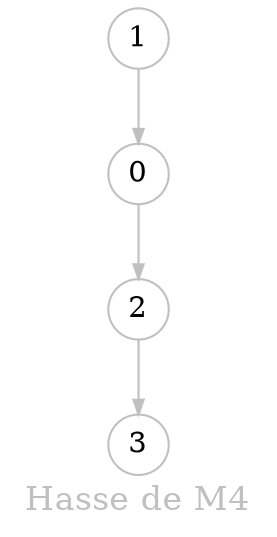 digraph "Hasse de M4" {
	graph [bgcolor="#ffffff00" fontcolor=grey fontsize=16 label="Hasse de M4" overlap=false]
	node [color=grey fixedsize=true fontsize=14 shape=circle style=filled width=0.4]
	edge [arrowsize=0.7 color=grey fontcolor=grey fontsize=12]
	node [fillcolor="#ffffff"]
	0
	node [fillcolor="#ffffff"]
	1
	node [fillcolor="#ffffff"]
	2
	node [fillcolor="#ffffff"]
	3
	0 -> 2
	1 -> 0
	2 -> 3
}
